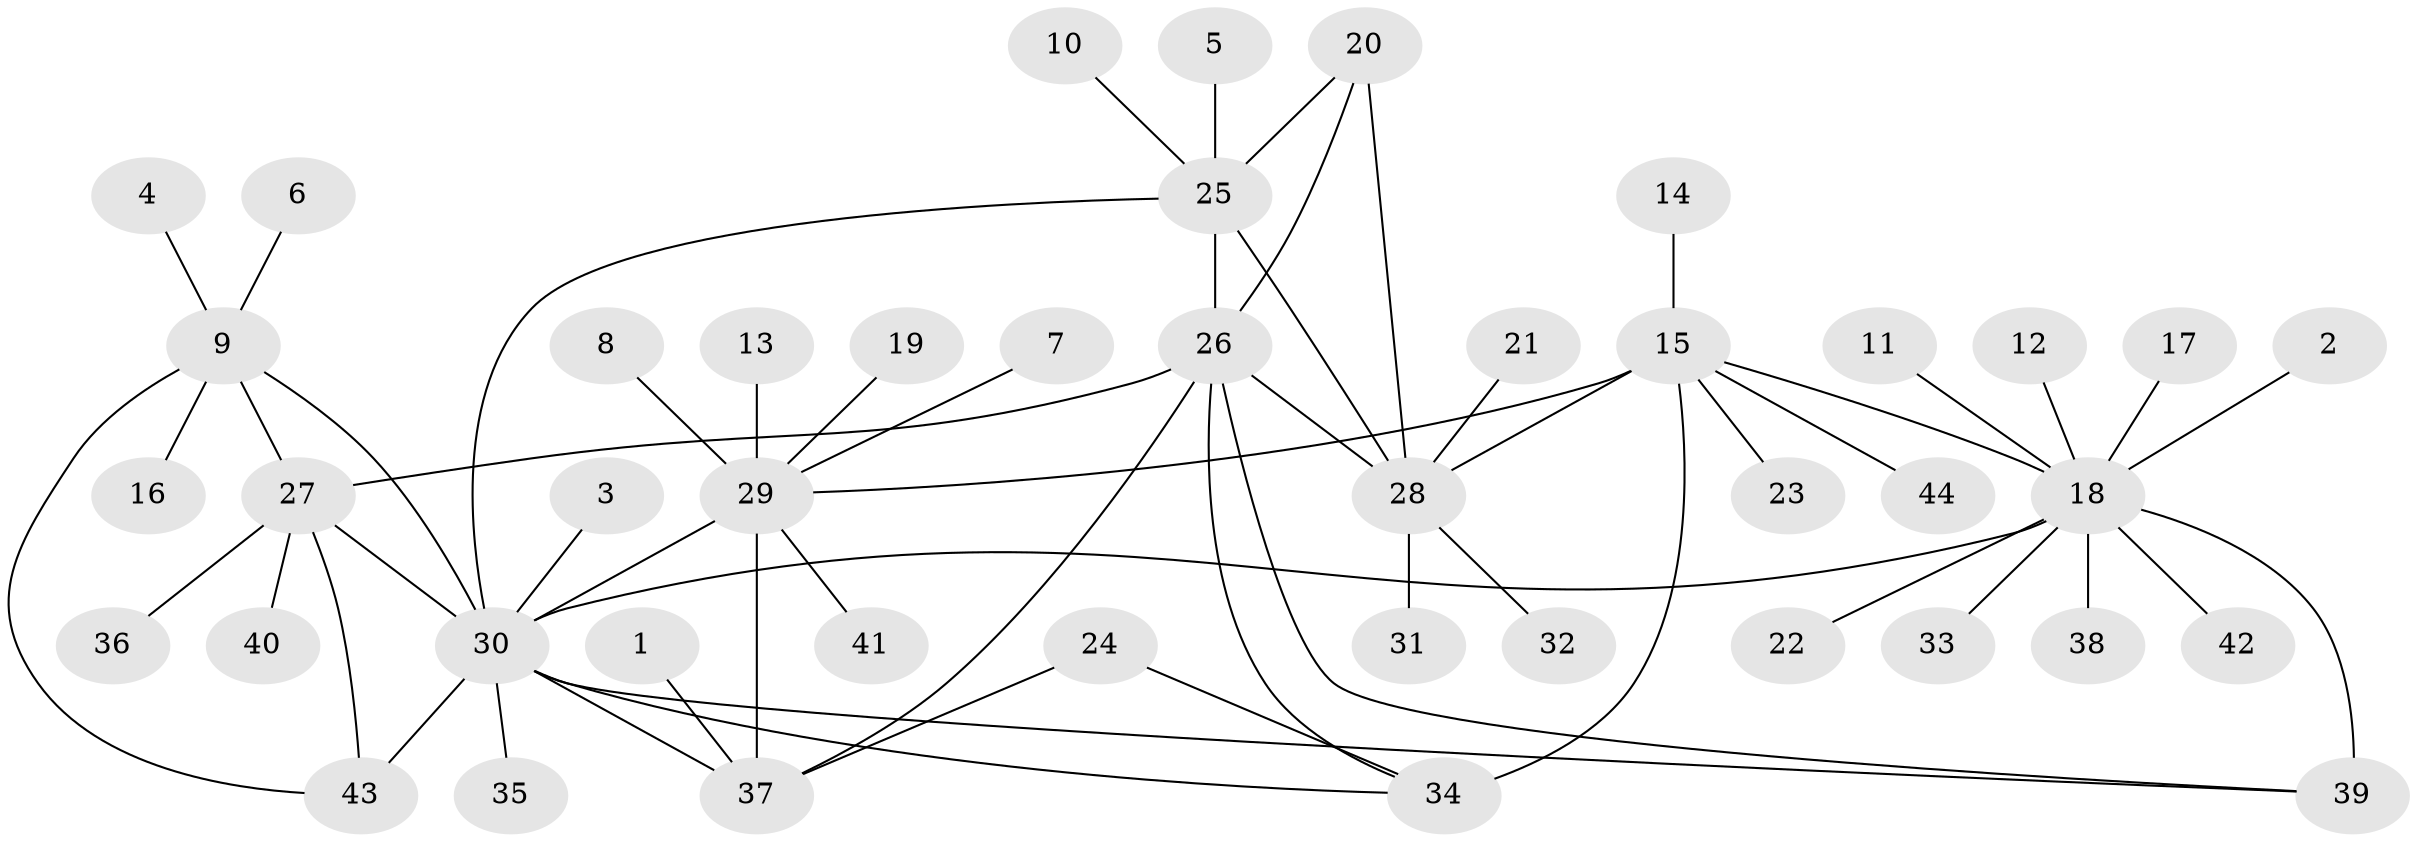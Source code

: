 // original degree distribution, {6: 0.024096385542168676, 5: 0.024096385542168676, 10: 0.024096385542168676, 7: 0.03614457831325301, 3: 0.060240963855421686, 8: 0.07228915662650602, 4: 0.03614457831325301, 9: 0.012048192771084338, 1: 0.5903614457831325, 2: 0.12048192771084337}
// Generated by graph-tools (version 1.1) at 2025/50/03/09/25 03:50:32]
// undirected, 44 vertices, 59 edges
graph export_dot {
graph [start="1"]
  node [color=gray90,style=filled];
  1;
  2;
  3;
  4;
  5;
  6;
  7;
  8;
  9;
  10;
  11;
  12;
  13;
  14;
  15;
  16;
  17;
  18;
  19;
  20;
  21;
  22;
  23;
  24;
  25;
  26;
  27;
  28;
  29;
  30;
  31;
  32;
  33;
  34;
  35;
  36;
  37;
  38;
  39;
  40;
  41;
  42;
  43;
  44;
  1 -- 37 [weight=1.0];
  2 -- 18 [weight=1.0];
  3 -- 30 [weight=1.0];
  4 -- 9 [weight=1.0];
  5 -- 25 [weight=1.0];
  6 -- 9 [weight=1.0];
  7 -- 29 [weight=1.0];
  8 -- 29 [weight=1.0];
  9 -- 16 [weight=1.0];
  9 -- 27 [weight=1.0];
  9 -- 30 [weight=1.0];
  9 -- 43 [weight=1.0];
  10 -- 25 [weight=1.0];
  11 -- 18 [weight=1.0];
  12 -- 18 [weight=1.0];
  13 -- 29 [weight=1.0];
  14 -- 15 [weight=1.0];
  15 -- 18 [weight=2.0];
  15 -- 23 [weight=1.0];
  15 -- 28 [weight=1.0];
  15 -- 29 [weight=1.0];
  15 -- 34 [weight=3.0];
  15 -- 44 [weight=1.0];
  17 -- 18 [weight=1.0];
  18 -- 22 [weight=1.0];
  18 -- 30 [weight=1.0];
  18 -- 33 [weight=1.0];
  18 -- 38 [weight=1.0];
  18 -- 39 [weight=3.0];
  18 -- 42 [weight=1.0];
  19 -- 29 [weight=1.0];
  20 -- 25 [weight=1.0];
  20 -- 26 [weight=1.0];
  20 -- 28 [weight=1.0];
  21 -- 28 [weight=1.0];
  24 -- 34 [weight=1.0];
  24 -- 37 [weight=1.0];
  25 -- 26 [weight=1.0];
  25 -- 28 [weight=1.0];
  25 -- 30 [weight=1.0];
  26 -- 27 [weight=1.0];
  26 -- 28 [weight=1.0];
  26 -- 34 [weight=1.0];
  26 -- 37 [weight=1.0];
  26 -- 39 [weight=1.0];
  27 -- 30 [weight=1.0];
  27 -- 36 [weight=1.0];
  27 -- 40 [weight=1.0];
  27 -- 43 [weight=1.0];
  28 -- 31 [weight=1.0];
  28 -- 32 [weight=1.0];
  29 -- 30 [weight=2.0];
  29 -- 37 [weight=2.0];
  29 -- 41 [weight=1.0];
  30 -- 34 [weight=1.0];
  30 -- 35 [weight=1.0];
  30 -- 37 [weight=1.0];
  30 -- 39 [weight=1.0];
  30 -- 43 [weight=1.0];
}
